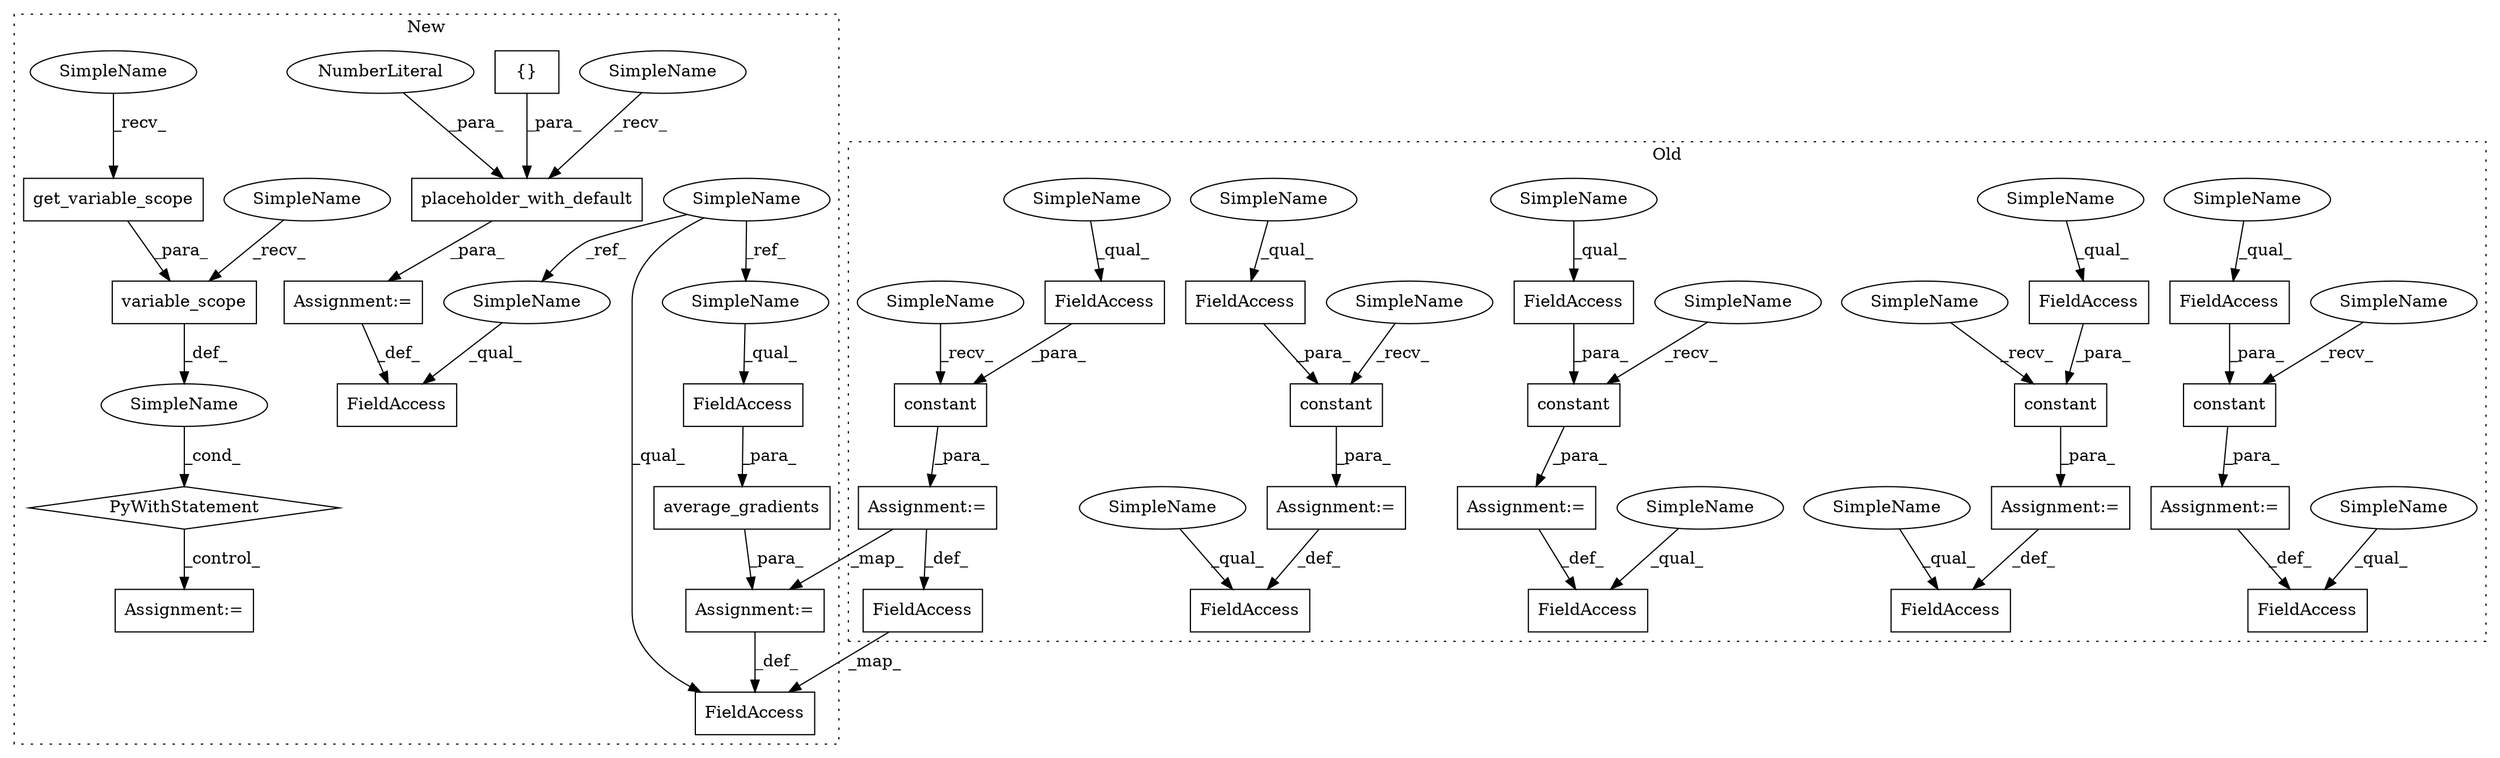 digraph G {
subgraph cluster0 {
1 [label="constant" a="32" s="10982,11024" l="9,1" shape="box"];
3 [label="FieldAccess" a="22" s="10991" l="33" shape="box"];
4 [label="Assignment:=" a="7" s="10970" l="1" shape="box"];
13 [label="FieldAccess" a="22" s="10935" l="35" shape="box"];
14 [label="FieldAccess" a="22" s="11129" l="40" shape="box"];
15 [label="constant" a="32" s="11181,11228" l="9,1" shape="box"];
16 [label="FieldAccess" a="22" s="11380" l="34" shape="box"];
17 [label="constant" a="32" s="11371,11414" l="9,1" shape="box"];
18 [label="FieldAccess" a="22" s="11088" l="34" shape="box"];
19 [label="constant" a="32" s="11079,11122" l="9,1" shape="box"];
20 [label="FieldAccess" a="22" s="11190" l="38" shape="box"];
21 [label="FieldAccess" a="22" s="11235" l="31" shape="box"];
22 [label="constant" a="32" s="11278,11316" l="9,1" shape="box"];
23 [label="FieldAccess" a="22" s="11031" l="36" shape="box"];
24 [label="FieldAccess" a="22" s="11287" l="29" shape="box"];
28 [label="Assignment:=" a="7" s="11266" l="1" shape="box"];
29 [label="Assignment:=" a="7" s="11067" l="1" shape="box"];
30 [label="Assignment:=" a="7" s="11169" l="1" shape="box"];
32 [label="FieldAccess" a="22" s="11323" l="36" shape="box"];
34 [label="Assignment:=" a="7" s="11359" l="1" shape="box"];
38 [label="SimpleName" a="42" s="11267" l="10" shape="ellipse"];
39 [label="SimpleName" a="42" s="11360" l="10" shape="ellipse"];
40 [label="SimpleName" a="42" s="11068" l="10" shape="ellipse"];
41 [label="SimpleName" a="42" s="10971" l="10" shape="ellipse"];
42 [label="SimpleName" a="42" s="11170" l="10" shape="ellipse"];
46 [label="SimpleName" a="42" s="11088" l="4" shape="ellipse"];
47 [label="SimpleName" a="42" s="10991" l="4" shape="ellipse"];
48 [label="SimpleName" a="42" s="11235" l="4" shape="ellipse"];
49 [label="SimpleName" a="42" s="11287" l="4" shape="ellipse"];
50 [label="SimpleName" a="42" s="11190" l="4" shape="ellipse"];
51 [label="SimpleName" a="42" s="11031" l="4" shape="ellipse"];
52 [label="SimpleName" a="42" s="11380" l="4" shape="ellipse"];
53 [label="SimpleName" a="42" s="10935" l="4" shape="ellipse"];
54 [label="SimpleName" a="42" s="11129" l="4" shape="ellipse"];
label = "Old";
style="dotted";
}
subgraph cluster1 {
2 [label="PyWithStatement" a="104" s="13560,13628" l="10,2" shape="diamond"];
5 [label="get_variable_scope" a="32" s="13607" l="20" shape="box"];
6 [label="placeholder_with_default" a="32" s="13442,13482" l="25,1" shape="box"];
7 [label="{}" a="4" s="13480" l="2" shape="box"];
8 [label="NumberLiteral" a="34" s="13467" l="3" shape="ellipse"];
9 [label="variable_scope" a="32" s="13581,13627" l="15,1" shape="box"];
10 [label="FieldAccess" a="22" s="13406" l="24" shape="box"];
11 [label="SimpleName" a="42" s="12718" l="4" shape="ellipse"];
12 [label="FieldAccess" a="22" s="14798" l="19" shape="box"];
25 [label="SimpleName" a="42" s="" l="" shape="ellipse"];
26 [label="Assignment:=" a="7" s="13642" l="5" shape="box"];
27 [label="Assignment:=" a="7" s="13430" l="1" shape="box"];
31 [label="average_gradients" a="32" s="14780,14817" l="18,1" shape="box"];
33 [label="FieldAccess" a="22" s="14765" l="14" shape="box"];
35 [label="Assignment:=" a="7" s="14779" l="1" shape="box"];
36 [label="SimpleName" a="42" s="13406" l="4" shape="ellipse"];
37 [label="SimpleName" a="42" s="14798" l="4" shape="ellipse"];
43 [label="SimpleName" a="42" s="13431" l="10" shape="ellipse"];
44 [label="SimpleName" a="42" s="13570" l="10" shape="ellipse"];
45 [label="SimpleName" a="42" s="13596" l="10" shape="ellipse"];
label = "New";
style="dotted";
}
1 -> 4 [label="_para_"];
2 -> 26 [label="_control_"];
3 -> 1 [label="_para_"];
4 -> 13 [label="_def_"];
5 -> 9 [label="_para_"];
6 -> 27 [label="_para_"];
7 -> 6 [label="_para_"];
8 -> 6 [label="_para_"];
9 -> 25 [label="_def_"];
11 -> 36 [label="_ref_"];
11 -> 37 [label="_ref_"];
11 -> 33 [label="_qual_"];
12 -> 31 [label="_para_"];
15 -> 30 [label="_para_"];
16 -> 17 [label="_para_"];
17 -> 34 [label="_para_"];
18 -> 19 [label="_para_"];
19 -> 29 [label="_para_"];
20 -> 15 [label="_para_"];
22 -> 28 [label="_para_"];
24 -> 22 [label="_para_"];
25 -> 2 [label="_cond_"];
27 -> 10 [label="_def_"];
28 -> 21 [label="_def_"];
29 -> 23 [label="_def_"];
30 -> 14 [label="_def_"];
31 -> 35 [label="_para_"];
32 -> 33 [label="_map_"];
34 -> 32 [label="_def_"];
34 -> 35 [label="_map_"];
35 -> 33 [label="_def_"];
36 -> 10 [label="_qual_"];
37 -> 12 [label="_qual_"];
38 -> 22 [label="_recv_"];
39 -> 17 [label="_recv_"];
40 -> 19 [label="_recv_"];
41 -> 1 [label="_recv_"];
42 -> 15 [label="_recv_"];
43 -> 6 [label="_recv_"];
44 -> 9 [label="_recv_"];
45 -> 5 [label="_recv_"];
46 -> 18 [label="_qual_"];
47 -> 3 [label="_qual_"];
48 -> 21 [label="_qual_"];
49 -> 24 [label="_qual_"];
50 -> 20 [label="_qual_"];
51 -> 23 [label="_qual_"];
52 -> 16 [label="_qual_"];
53 -> 13 [label="_qual_"];
54 -> 14 [label="_qual_"];
}